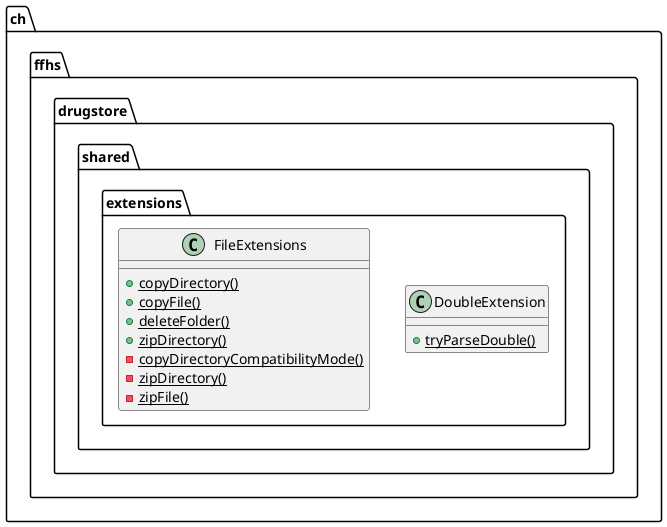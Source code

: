 @startuml

  namespace ch.ffhs.drugstore {
    namespace shared.extensions {
      class ch.ffhs.drugstore.shared.extensions.DoubleExtension {
          {static} + tryParseDouble()
      }
    }
  }
  

  namespace ch.ffhs.drugstore {
    namespace shared.extensions {
      class ch.ffhs.drugstore.shared.extensions.FileExtensions {
          {static} + copyDirectory()
          {static} + copyFile()
          {static} + deleteFolder()
          {static} + zipDirectory()
          {static} - copyDirectoryCompatibilityMode()
          {static} - zipDirectory()
          {static} - zipFile()
      }
    }
  }


@enduml
